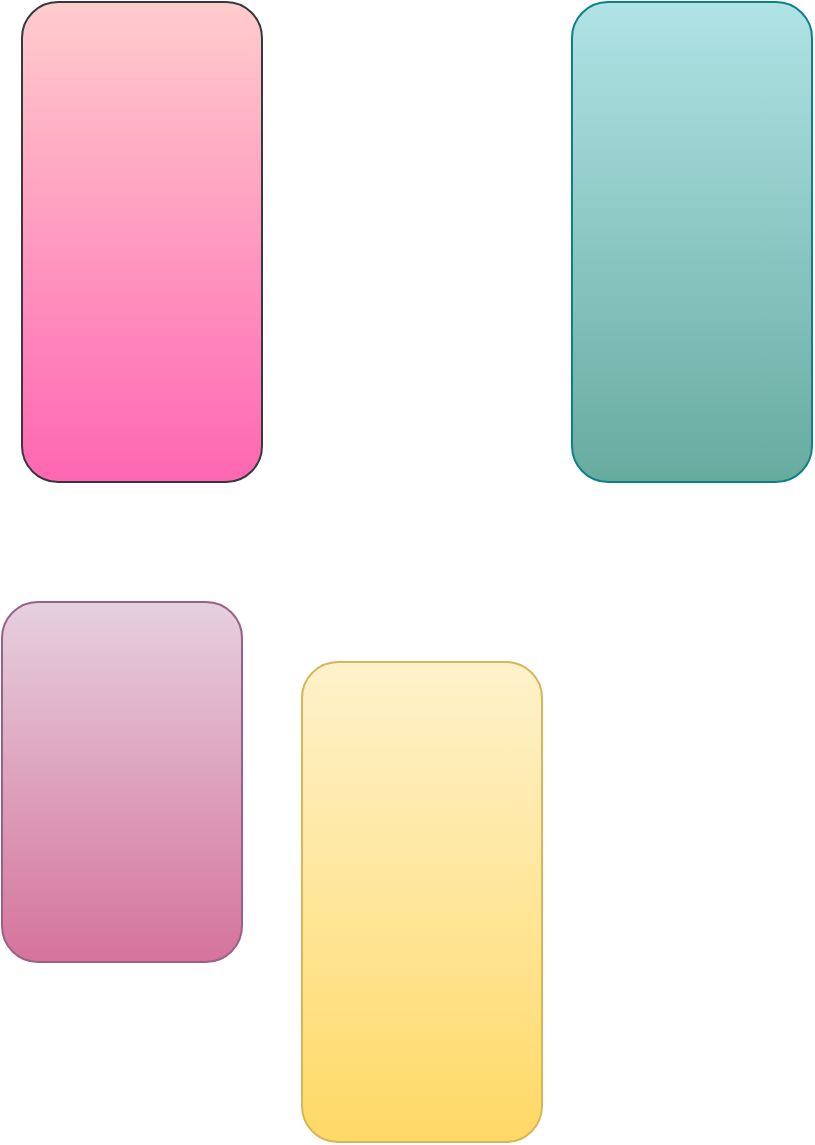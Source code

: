 <mxfile version="14.5.0" type="gitlab">
  <diagram id="JgNja9hiJComwc5C3hM6" name="Page-1">
    <mxGraphModel dx="558" dy="744" grid="1" gridSize="10" guides="1" tooltips="1" connect="1" arrows="1" fold="1" page="1" pageScale="1" pageWidth="850" pageHeight="1100" math="0" shadow="0">
      <root>
        <mxCell id="0" />
        <mxCell id="1" parent="0" />
        <mxCell id="G5MLiU9EDqKhmN2XC5zn-6" value="" style="rounded=1;whiteSpace=wrap;html=1;fillColor=#ffcccc;strokeColor=#36393d;gradientColor=#FF66B3;" vertex="1" parent="1">
          <mxGeometry x="90" y="350" width="120" height="240" as="geometry" />
        </mxCell>
        <mxCell id="G5MLiU9EDqKhmN2XC5zn-7" value="" style="rounded=1;whiteSpace=wrap;html=1;fillColor=#b0e3e6;strokeColor=#0e8088;gradientColor=#67AB9F;" vertex="1" parent="1">
          <mxGeometry x="365" y="350" width="120" height="240" as="geometry" />
        </mxCell>
        <mxCell id="G5MLiU9EDqKhmN2XC5zn-8" value="" style="rounded=1;whiteSpace=wrap;html=1;fillColor=#fff2cc;strokeColor=#d6b656;gradientColor=#ffd966;" vertex="1" parent="1">
          <mxGeometry x="230" y="680" width="120" height="240" as="geometry" />
        </mxCell>
        <mxCell id="G5MLiU9EDqKhmN2XC5zn-9" value="" style="rounded=1;whiteSpace=wrap;html=1;fillColor=#e6d0de;strokeColor=#996185;gradientColor=#d5739d;" vertex="1" parent="1">
          <mxGeometry x="80" y="650" width="120" height="180" as="geometry" />
        </mxCell>
      </root>
    </mxGraphModel>
  </diagram>
</mxfile>
